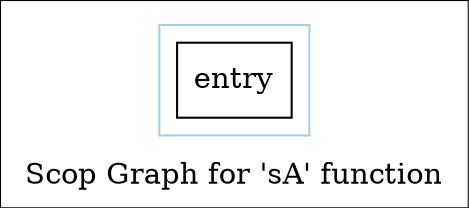 digraph "Scop Graph for 'sA' function" {
	label="Scop Graph for 'sA' function";

	Node0x9ac3f0 [shape=record,label="{entry}"];
	colorscheme = "paired12"
        subgraph cluster_0x97f490 {
          label = "";
          style = solid;
          color = 1
          Node0x9ac3f0;
        }
}
